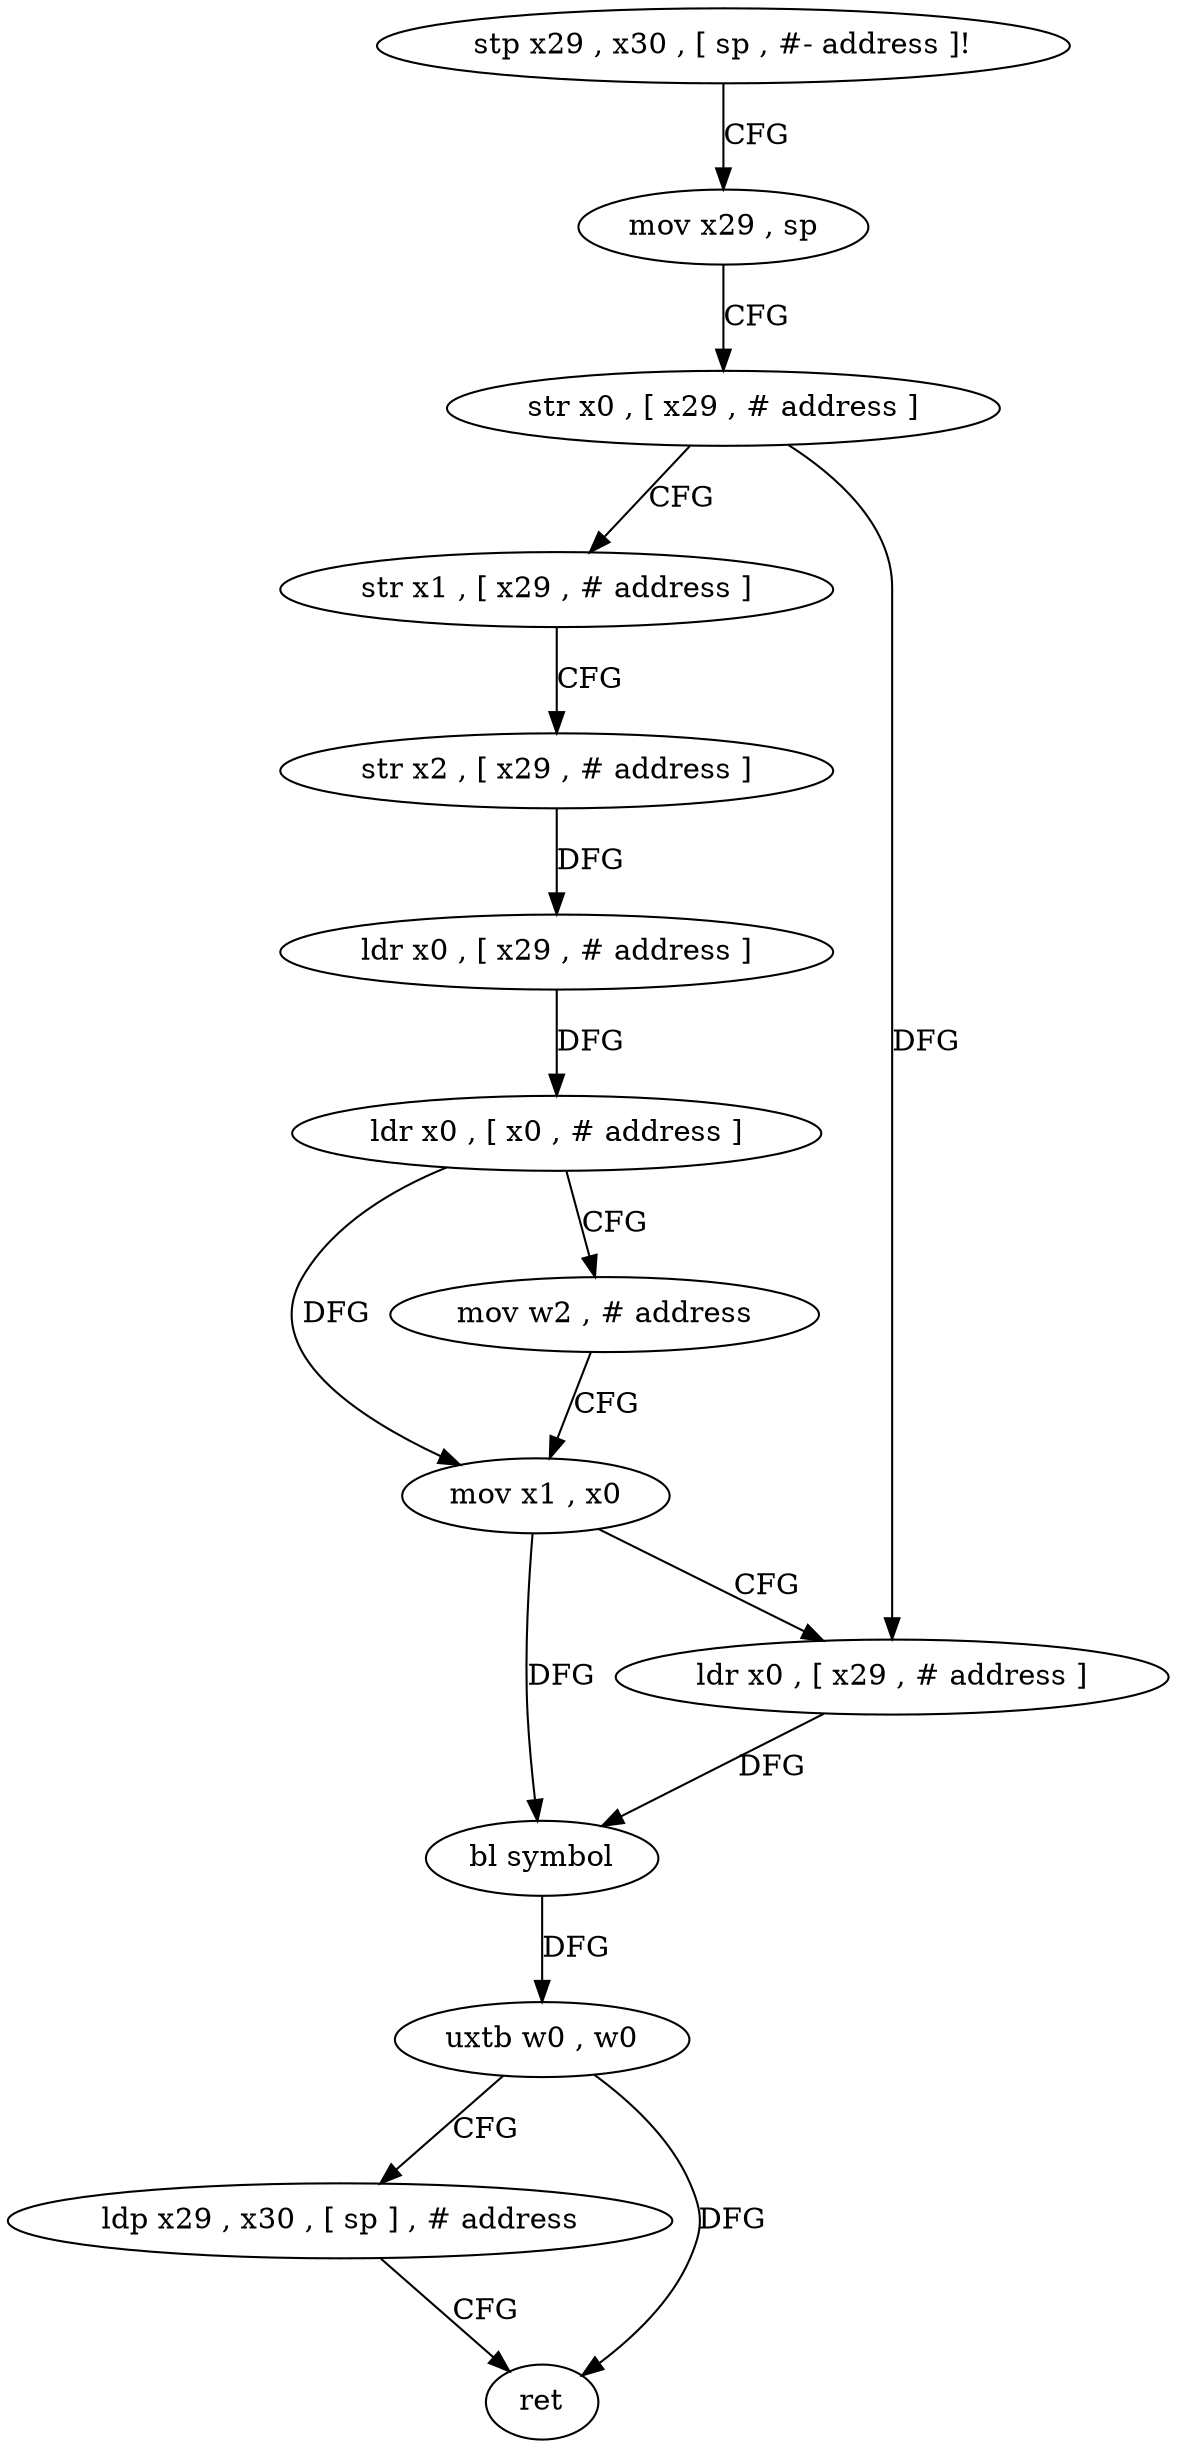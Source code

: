 digraph "func" {
"4218084" [label = "stp x29 , x30 , [ sp , #- address ]!" ]
"4218088" [label = "mov x29 , sp" ]
"4218092" [label = "str x0 , [ x29 , # address ]" ]
"4218096" [label = "str x1 , [ x29 , # address ]" ]
"4218100" [label = "str x2 , [ x29 , # address ]" ]
"4218104" [label = "ldr x0 , [ x29 , # address ]" ]
"4218108" [label = "ldr x0 , [ x0 , # address ]" ]
"4218112" [label = "mov w2 , # address" ]
"4218116" [label = "mov x1 , x0" ]
"4218120" [label = "ldr x0 , [ x29 , # address ]" ]
"4218124" [label = "bl symbol" ]
"4218128" [label = "uxtb w0 , w0" ]
"4218132" [label = "ldp x29 , x30 , [ sp ] , # address" ]
"4218136" [label = "ret" ]
"4218084" -> "4218088" [ label = "CFG" ]
"4218088" -> "4218092" [ label = "CFG" ]
"4218092" -> "4218096" [ label = "CFG" ]
"4218092" -> "4218120" [ label = "DFG" ]
"4218096" -> "4218100" [ label = "CFG" ]
"4218100" -> "4218104" [ label = "DFG" ]
"4218104" -> "4218108" [ label = "DFG" ]
"4218108" -> "4218112" [ label = "CFG" ]
"4218108" -> "4218116" [ label = "DFG" ]
"4218112" -> "4218116" [ label = "CFG" ]
"4218116" -> "4218120" [ label = "CFG" ]
"4218116" -> "4218124" [ label = "DFG" ]
"4218120" -> "4218124" [ label = "DFG" ]
"4218124" -> "4218128" [ label = "DFG" ]
"4218128" -> "4218132" [ label = "CFG" ]
"4218128" -> "4218136" [ label = "DFG" ]
"4218132" -> "4218136" [ label = "CFG" ]
}
